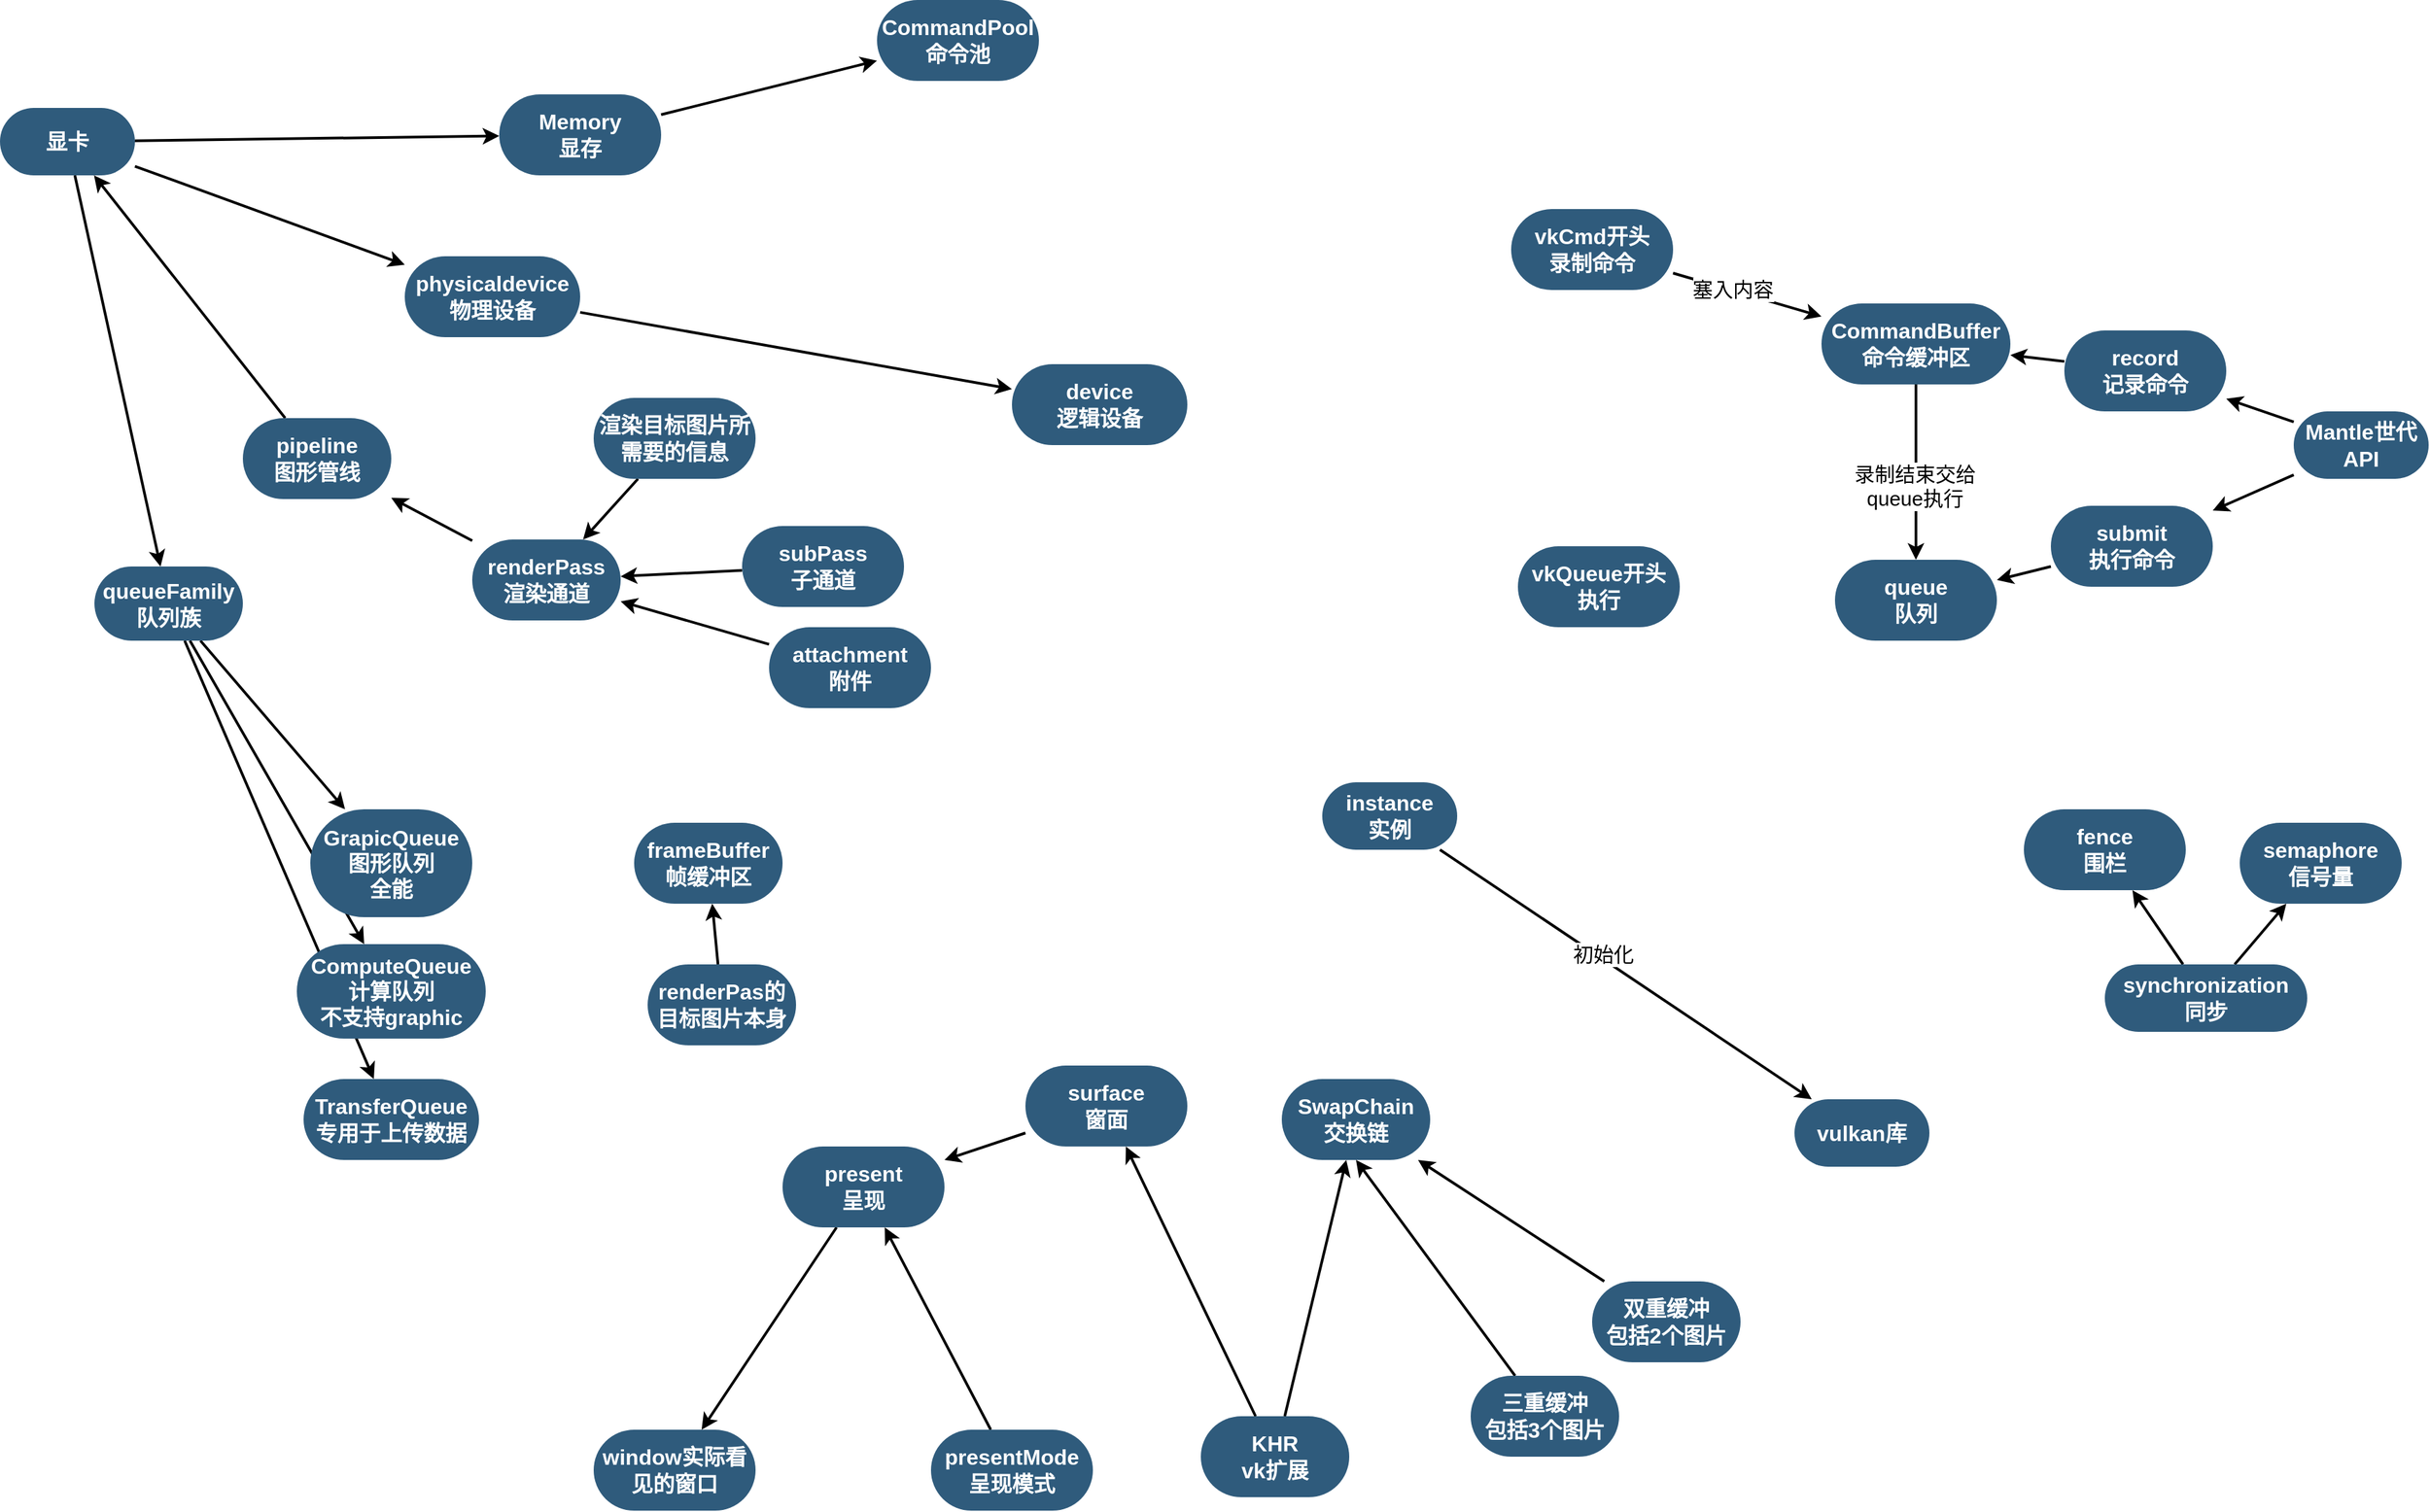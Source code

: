 <mxfile version="20.3.7" type="github">
  <diagram id="6a731a19-8d31-9384-78a2-239565b7b9f0" name="Page-1">
    <mxGraphModel dx="3271" dy="896" grid="1" gridSize="10" guides="1" tooltips="1" connect="1" arrows="1" fold="1" page="1" pageScale="1" pageWidth="1600" pageHeight="1200" background="none" math="0" shadow="0">
      <root>
        <mxCell id="0" />
        <mxCell id="1" parent="0" />
        <mxCell id="iDuYbdSP65qZyP4xK3hP-1812" style="edgeStyle=none;rounded=0;orthogonalLoop=1;jettySize=auto;html=1;strokeWidth=2;fontSize=15;" edge="1" parent="1" source="aBqu5Jw0yPGKIQ7x9k3j-1789" target="iDuYbdSP65qZyP4xK3hP-1810">
          <mxGeometry relative="1" as="geometry" />
        </mxCell>
        <mxCell id="iDuYbdSP65qZyP4xK3hP-1813" value="初始化" style="edgeLabel;html=1;align=center;verticalAlign=middle;resizable=0;points=[];fontSize=15;" vertex="1" connectable="0" parent="iDuYbdSP65qZyP4xK3hP-1812">
          <mxGeometry x="-0.137" y="3" relative="1" as="geometry">
            <mxPoint as="offset" />
          </mxGeometry>
        </mxCell>
        <mxCell id="aBqu5Jw0yPGKIQ7x9k3j-1789" value="instance&lt;br&gt;实例" style="whiteSpace=wrap;html=1;fontSize=16;fillColor=#2F5B7C;strokeColor=none;fontColor=#FFFFFF;rounded=1;shadow=0;labelBackgroundColor=none;strokeWidth=3;fontStyle=1;spacing=5;arcSize=50;" parent="1" vertex="1">
          <mxGeometry x="710" y="630" width="100" height="50" as="geometry" />
        </mxCell>
        <mxCell id="iDuYbdSP65qZyP4xK3hP-1752" value="" style="rounded=0;orthogonalLoop=1;jettySize=auto;html=1;strokeWidth=2;" edge="1" parent="1" source="iDuYbdSP65qZyP4xK3hP-1750" target="iDuYbdSP65qZyP4xK3hP-1751">
          <mxGeometry relative="1" as="geometry" />
        </mxCell>
        <mxCell id="iDuYbdSP65qZyP4xK3hP-1754" value="" style="edgeStyle=none;rounded=0;orthogonalLoop=1;jettySize=auto;html=1;strokeWidth=2;" edge="1" parent="1" source="iDuYbdSP65qZyP4xK3hP-1750" target="iDuYbdSP65qZyP4xK3hP-1753">
          <mxGeometry relative="1" as="geometry" />
        </mxCell>
        <mxCell id="iDuYbdSP65qZyP4xK3hP-1750" value="synchronization&lt;br&gt;同步" style="whiteSpace=wrap;html=1;fontSize=16;fillColor=#2F5B7C;strokeColor=none;fontColor=#FFFFFF;rounded=1;shadow=0;labelBackgroundColor=none;strokeWidth=3;fontStyle=1;spacing=5;arcSize=50;" vertex="1" parent="1">
          <mxGeometry x="1290" y="765" width="150" height="50" as="geometry" />
        </mxCell>
        <mxCell id="iDuYbdSP65qZyP4xK3hP-1751" value="fence&lt;br&gt;围栏" style="whiteSpace=wrap;html=1;fontSize=16;fillColor=#2F5B7C;strokeColor=none;fontColor=#FFFFFF;rounded=1;shadow=0;labelBackgroundColor=none;strokeWidth=3;fontStyle=1;spacing=5;arcSize=50;" vertex="1" parent="1">
          <mxGeometry x="1230" y="650" width="120" height="60" as="geometry" />
        </mxCell>
        <mxCell id="iDuYbdSP65qZyP4xK3hP-1753" value="semaphore&lt;br&gt;信号量" style="whiteSpace=wrap;html=1;fontSize=16;fillColor=#2F5B7C;strokeColor=none;fontColor=#FFFFFF;rounded=1;shadow=0;labelBackgroundColor=none;strokeWidth=3;fontStyle=1;spacing=5;arcSize=50;" vertex="1" parent="1">
          <mxGeometry x="1390" y="660" width="120" height="60" as="geometry" />
        </mxCell>
        <mxCell id="iDuYbdSP65qZyP4xK3hP-1830" style="edgeStyle=none;rounded=0;orthogonalLoop=1;jettySize=auto;html=1;strokeWidth=2;fontSize=15;" edge="1" parent="1" source="iDuYbdSP65qZyP4xK3hP-1756" target="iDuYbdSP65qZyP4xK3hP-1829">
          <mxGeometry relative="1" as="geometry" />
        </mxCell>
        <mxCell id="iDuYbdSP65qZyP4xK3hP-1756" value="physicaldevice&lt;br&gt;物理设备" style="whiteSpace=wrap;html=1;fontSize=16;fillColor=#2F5B7C;strokeColor=none;fontColor=#FFFFFF;rounded=1;shadow=0;labelBackgroundColor=none;strokeWidth=3;fontStyle=1;spacing=5;arcSize=50;" vertex="1" parent="1">
          <mxGeometry x="30" y="240" width="130" height="60" as="geometry" />
        </mxCell>
        <mxCell id="iDuYbdSP65qZyP4xK3hP-1760" value="" style="edgeStyle=none;rounded=0;orthogonalLoop=1;jettySize=auto;html=1;strokeWidth=2;" edge="1" parent="1" source="iDuYbdSP65qZyP4xK3hP-1758" target="iDuYbdSP65qZyP4xK3hP-1759">
          <mxGeometry relative="1" as="geometry" />
        </mxCell>
        <mxCell id="iDuYbdSP65qZyP4xK3hP-1762" value="" style="edgeStyle=none;rounded=0;orthogonalLoop=1;jettySize=auto;html=1;strokeWidth=2;" edge="1" parent="1" source="iDuYbdSP65qZyP4xK3hP-1758" target="iDuYbdSP65qZyP4xK3hP-1761">
          <mxGeometry relative="1" as="geometry" />
        </mxCell>
        <mxCell id="iDuYbdSP65qZyP4xK3hP-1758" value="Mantle世代API" style="whiteSpace=wrap;html=1;fontSize=16;fillColor=#2F5B7C;strokeColor=none;fontColor=#FFFFFF;rounded=1;shadow=0;labelBackgroundColor=none;strokeWidth=3;fontStyle=1;spacing=5;arcSize=50;" vertex="1" parent="1">
          <mxGeometry x="1430" y="355" width="100" height="50" as="geometry" />
        </mxCell>
        <mxCell id="iDuYbdSP65qZyP4xK3hP-1764" value="" style="edgeStyle=none;rounded=0;orthogonalLoop=1;jettySize=auto;html=1;strokeWidth=2;" edge="1" parent="1" source="iDuYbdSP65qZyP4xK3hP-1759" target="iDuYbdSP65qZyP4xK3hP-1763">
          <mxGeometry relative="1" as="geometry" />
        </mxCell>
        <mxCell id="iDuYbdSP65qZyP4xK3hP-1759" value="record&lt;br&gt;记录命令" style="whiteSpace=wrap;html=1;fontSize=16;fillColor=#2F5B7C;strokeColor=none;fontColor=#FFFFFF;rounded=1;shadow=0;labelBackgroundColor=none;strokeWidth=3;fontStyle=1;spacing=5;arcSize=50;" vertex="1" parent="1">
          <mxGeometry x="1260" y="295" width="120" height="60" as="geometry" />
        </mxCell>
        <mxCell id="iDuYbdSP65qZyP4xK3hP-1766" value="" style="edgeStyle=none;rounded=0;orthogonalLoop=1;jettySize=auto;html=1;strokeWidth=2;" edge="1" parent="1" source="iDuYbdSP65qZyP4xK3hP-1761" target="iDuYbdSP65qZyP4xK3hP-1765">
          <mxGeometry relative="1" as="geometry" />
        </mxCell>
        <mxCell id="iDuYbdSP65qZyP4xK3hP-1761" value="submit&lt;br&gt;执行命令" style="whiteSpace=wrap;html=1;fontSize=16;fillColor=#2F5B7C;strokeColor=none;fontColor=#FFFFFF;rounded=1;shadow=0;labelBackgroundColor=none;strokeWidth=3;fontStyle=1;spacing=5;arcSize=50;" vertex="1" parent="1">
          <mxGeometry x="1250" y="425" width="120" height="60" as="geometry" />
        </mxCell>
        <mxCell id="iDuYbdSP65qZyP4xK3hP-1781" style="edgeStyle=none;rounded=0;orthogonalLoop=1;jettySize=auto;html=1;fontSize=15;strokeWidth=2;" edge="1" parent="1" source="iDuYbdSP65qZyP4xK3hP-1763" target="iDuYbdSP65qZyP4xK3hP-1765">
          <mxGeometry relative="1" as="geometry" />
        </mxCell>
        <mxCell id="iDuYbdSP65qZyP4xK3hP-1782" value="录制结束交给&lt;br&gt;queue执行" style="edgeLabel;html=1;align=center;verticalAlign=middle;resizable=0;points=[];fontSize=15;" vertex="1" connectable="0" parent="iDuYbdSP65qZyP4xK3hP-1781">
          <mxGeometry x="0.156" y="-1" relative="1" as="geometry">
            <mxPoint as="offset" />
          </mxGeometry>
        </mxCell>
        <mxCell id="iDuYbdSP65qZyP4xK3hP-1763" value="CommandBuffer&lt;br&gt;命令缓冲区" style="whiteSpace=wrap;html=1;fontSize=16;fillColor=#2F5B7C;strokeColor=none;fontColor=#FFFFFF;rounded=1;shadow=0;labelBackgroundColor=none;strokeWidth=3;fontStyle=1;spacing=5;arcSize=50;" vertex="1" parent="1">
          <mxGeometry x="1080" y="275" width="140" height="60" as="geometry" />
        </mxCell>
        <mxCell id="iDuYbdSP65qZyP4xK3hP-1765" value="queue&lt;br&gt;队列" style="whiteSpace=wrap;html=1;fontSize=16;fillColor=#2F5B7C;strokeColor=none;fontColor=#FFFFFF;rounded=1;shadow=0;labelBackgroundColor=none;strokeWidth=3;fontStyle=1;spacing=5;arcSize=50;" vertex="1" parent="1">
          <mxGeometry x="1090" y="465" width="120" height="60" as="geometry" />
        </mxCell>
        <mxCell id="iDuYbdSP65qZyP4xK3hP-1771" value="" style="edgeStyle=none;rounded=0;orthogonalLoop=1;jettySize=auto;html=1;strokeWidth=2;" edge="1" parent="1" source="iDuYbdSP65qZyP4xK3hP-1767" target="iDuYbdSP65qZyP4xK3hP-1770">
          <mxGeometry relative="1" as="geometry" />
        </mxCell>
        <mxCell id="iDuYbdSP65qZyP4xK3hP-1772" style="edgeStyle=none;rounded=0;orthogonalLoop=1;jettySize=auto;html=1;strokeWidth=2;" edge="1" parent="1" source="iDuYbdSP65qZyP4xK3hP-1767" target="iDuYbdSP65qZyP4xK3hP-1768">
          <mxGeometry relative="1" as="geometry" />
        </mxCell>
        <mxCell id="iDuYbdSP65qZyP4xK3hP-1774" value="" style="edgeStyle=none;rounded=0;orthogonalLoop=1;jettySize=auto;html=1;strokeWidth=2;" edge="1" parent="1" source="iDuYbdSP65qZyP4xK3hP-1767" target="iDuYbdSP65qZyP4xK3hP-1773">
          <mxGeometry relative="1" as="geometry" />
        </mxCell>
        <mxCell id="iDuYbdSP65qZyP4xK3hP-1767" value="queueFamily&lt;br&gt;队列族" style="whiteSpace=wrap;html=1;fontSize=16;fillColor=#2F5B7C;strokeColor=none;fontColor=#FFFFFF;rounded=1;shadow=0;labelBackgroundColor=none;strokeWidth=3;fontStyle=1;spacing=5;arcSize=50;" vertex="1" parent="1">
          <mxGeometry x="-200" y="470" width="110" height="55" as="geometry" />
        </mxCell>
        <mxCell id="iDuYbdSP65qZyP4xK3hP-1768" value="GrapicQueue&lt;br&gt;图形队列&lt;br&gt;全能" style="whiteSpace=wrap;html=1;fontSize=16;fillColor=#2F5B7C;strokeColor=none;fontColor=#FFFFFF;rounded=1;shadow=0;labelBackgroundColor=none;strokeWidth=3;fontStyle=1;spacing=5;arcSize=50;" vertex="1" parent="1">
          <mxGeometry x="-40" y="650" width="120" height="80" as="geometry" />
        </mxCell>
        <mxCell id="iDuYbdSP65qZyP4xK3hP-1770" value="ComputeQueue&lt;br&gt;计算队列&lt;br&gt;不支持graphic" style="whiteSpace=wrap;html=1;fontSize=16;fillColor=#2F5B7C;strokeColor=none;fontColor=#FFFFFF;rounded=1;shadow=0;labelBackgroundColor=none;strokeWidth=3;fontStyle=1;spacing=5;arcSize=50;" vertex="1" parent="1">
          <mxGeometry x="-50" y="750" width="140" height="70" as="geometry" />
        </mxCell>
        <mxCell id="iDuYbdSP65qZyP4xK3hP-1773" value="TransferQueue&lt;br&gt;专用于上传数据" style="whiteSpace=wrap;html=1;fontSize=16;fillColor=#2F5B7C;strokeColor=none;fontColor=#FFFFFF;rounded=1;shadow=0;labelBackgroundColor=none;strokeWidth=3;fontStyle=1;spacing=5;arcSize=50;" vertex="1" parent="1">
          <mxGeometry x="-45" y="850" width="130" height="60" as="geometry" />
        </mxCell>
        <mxCell id="iDuYbdSP65qZyP4xK3hP-1779" style="edgeStyle=none;rounded=0;orthogonalLoop=1;jettySize=auto;html=1;strokeWidth=2;" edge="1" parent="1" source="iDuYbdSP65qZyP4xK3hP-1775" target="iDuYbdSP65qZyP4xK3hP-1763">
          <mxGeometry relative="1" as="geometry" />
        </mxCell>
        <mxCell id="iDuYbdSP65qZyP4xK3hP-1780" value="塞入内容" style="edgeLabel;html=1;align=center;verticalAlign=middle;resizable=0;points=[];fontSize=15;" vertex="1" connectable="0" parent="iDuYbdSP65qZyP4xK3hP-1779">
          <mxGeometry x="-0.218" y="1" relative="1" as="geometry">
            <mxPoint as="offset" />
          </mxGeometry>
        </mxCell>
        <mxCell id="iDuYbdSP65qZyP4xK3hP-1775" value="vkCmd开头&lt;br&gt;录制命令" style="whiteSpace=wrap;html=1;fontSize=16;fillColor=#2F5B7C;strokeColor=none;fontColor=#FFFFFF;rounded=1;shadow=0;labelBackgroundColor=none;strokeWidth=3;fontStyle=1;spacing=5;arcSize=50;" vertex="1" parent="1">
          <mxGeometry x="850" y="205" width="120" height="60" as="geometry" />
        </mxCell>
        <mxCell id="iDuYbdSP65qZyP4xK3hP-1777" value="vkQueue开头&lt;br&gt;执行" style="whiteSpace=wrap;html=1;fontSize=16;fillColor=#2F5B7C;strokeColor=none;fontColor=#FFFFFF;rounded=1;shadow=0;labelBackgroundColor=none;strokeWidth=3;fontStyle=1;spacing=5;arcSize=50;" vertex="1" parent="1">
          <mxGeometry x="855" y="455" width="120" height="60" as="geometry" />
        </mxCell>
        <mxCell id="iDuYbdSP65qZyP4xK3hP-1784" style="edgeStyle=none;rounded=0;orthogonalLoop=1;jettySize=auto;html=1;fontSize=15;strokeWidth=2;" edge="1" parent="1" source="iDuYbdSP65qZyP4xK3hP-1783" target="iDuYbdSP65qZyP4xK3hP-1756">
          <mxGeometry relative="1" as="geometry" />
        </mxCell>
        <mxCell id="iDuYbdSP65qZyP4xK3hP-1787" value="" style="edgeStyle=none;rounded=0;orthogonalLoop=1;jettySize=auto;html=1;fontSize=15;strokeWidth=2;" edge="1" parent="1" source="iDuYbdSP65qZyP4xK3hP-1783" target="iDuYbdSP65qZyP4xK3hP-1786">
          <mxGeometry relative="1" as="geometry" />
        </mxCell>
        <mxCell id="iDuYbdSP65qZyP4xK3hP-1818" style="edgeStyle=none;rounded=0;orthogonalLoop=1;jettySize=auto;html=1;strokeWidth=2;fontSize=15;" edge="1" parent="1" source="iDuYbdSP65qZyP4xK3hP-1783" target="iDuYbdSP65qZyP4xK3hP-1767">
          <mxGeometry relative="1" as="geometry" />
        </mxCell>
        <mxCell id="iDuYbdSP65qZyP4xK3hP-1783" value="显卡" style="whiteSpace=wrap;html=1;fontSize=16;fillColor=#2F5B7C;strokeColor=none;fontColor=#FFFFFF;rounded=1;shadow=0;labelBackgroundColor=none;strokeWidth=3;fontStyle=1;spacing=5;arcSize=50;" vertex="1" parent="1">
          <mxGeometry x="-270" y="130" width="100" height="50" as="geometry" />
        </mxCell>
        <mxCell id="iDuYbdSP65qZyP4xK3hP-1805" value="" style="edgeStyle=none;rounded=0;orthogonalLoop=1;jettySize=auto;html=1;strokeWidth=2;fontSize=15;" edge="1" parent="1" source="iDuYbdSP65qZyP4xK3hP-1786" target="iDuYbdSP65qZyP4xK3hP-1804">
          <mxGeometry relative="1" as="geometry" />
        </mxCell>
        <mxCell id="iDuYbdSP65qZyP4xK3hP-1786" value="Memory&lt;br&gt;显存" style="whiteSpace=wrap;html=1;fontSize=16;fillColor=#2F5B7C;strokeColor=none;fontColor=#FFFFFF;rounded=1;shadow=0;labelBackgroundColor=none;strokeWidth=3;fontStyle=1;spacing=5;arcSize=50;" vertex="1" parent="1">
          <mxGeometry x="100" y="120" width="120" height="60" as="geometry" />
        </mxCell>
        <mxCell id="iDuYbdSP65qZyP4xK3hP-1790" style="edgeStyle=none;rounded=0;orthogonalLoop=1;jettySize=auto;html=1;fontSize=15;strokeWidth=2;" edge="1" parent="1" source="iDuYbdSP65qZyP4xK3hP-1789" target="iDuYbdSP65qZyP4xK3hP-1783">
          <mxGeometry relative="1" as="geometry" />
        </mxCell>
        <mxCell id="iDuYbdSP65qZyP4xK3hP-1789" value="pipeline&lt;br&gt;图形管线" style="whiteSpace=wrap;html=1;fontSize=16;fillColor=#2F5B7C;strokeColor=none;fontColor=#FFFFFF;rounded=1;shadow=0;labelBackgroundColor=none;strokeWidth=3;fontStyle=1;spacing=5;arcSize=50;" vertex="1" parent="1">
          <mxGeometry x="-90" y="360" width="110" height="60" as="geometry" />
        </mxCell>
        <mxCell id="iDuYbdSP65qZyP4xK3hP-1792" style="edgeStyle=none;rounded=0;orthogonalLoop=1;jettySize=auto;html=1;fontSize=15;strokeWidth=2;" edge="1" parent="1" source="iDuYbdSP65qZyP4xK3hP-1791" target="iDuYbdSP65qZyP4xK3hP-1789">
          <mxGeometry relative="1" as="geometry" />
        </mxCell>
        <mxCell id="iDuYbdSP65qZyP4xK3hP-1791" value="renderPass&lt;br&gt;渲染通道" style="whiteSpace=wrap;html=1;fontSize=16;fillColor=#2F5B7C;strokeColor=none;fontColor=#FFFFFF;rounded=1;shadow=0;labelBackgroundColor=none;strokeWidth=3;fontStyle=1;spacing=5;arcSize=50;" vertex="1" parent="1">
          <mxGeometry x="80" y="450" width="110" height="60" as="geometry" />
        </mxCell>
        <mxCell id="iDuYbdSP65qZyP4xK3hP-1794" style="edgeStyle=none;rounded=0;orthogonalLoop=1;jettySize=auto;html=1;strokeWidth=2;fontSize=15;" edge="1" parent="1" source="iDuYbdSP65qZyP4xK3hP-1793" target="iDuYbdSP65qZyP4xK3hP-1791">
          <mxGeometry relative="1" as="geometry" />
        </mxCell>
        <mxCell id="iDuYbdSP65qZyP4xK3hP-1793" value="渲染目标图片所需要的信息" style="whiteSpace=wrap;html=1;fontSize=16;fillColor=#2F5B7C;strokeColor=none;fontColor=#FFFFFF;rounded=1;shadow=0;labelBackgroundColor=none;strokeWidth=3;fontStyle=1;spacing=5;arcSize=50;" vertex="1" parent="1">
          <mxGeometry x="170" y="345" width="120" height="60" as="geometry" />
        </mxCell>
        <mxCell id="iDuYbdSP65qZyP4xK3hP-1795" value="frameBuffer&lt;br&gt;帧缓冲区" style="whiteSpace=wrap;html=1;fontSize=16;fillColor=#2F5B7C;strokeColor=none;fontColor=#FFFFFF;rounded=1;shadow=0;labelBackgroundColor=none;strokeWidth=3;fontStyle=1;spacing=5;arcSize=50;" vertex="1" parent="1">
          <mxGeometry x="200" y="660" width="110" height="60" as="geometry" />
        </mxCell>
        <mxCell id="iDuYbdSP65qZyP4xK3hP-1797" style="edgeStyle=none;rounded=0;orthogonalLoop=1;jettySize=auto;html=1;strokeWidth=2;fontSize=15;" edge="1" parent="1" source="iDuYbdSP65qZyP4xK3hP-1796" target="iDuYbdSP65qZyP4xK3hP-1795">
          <mxGeometry relative="1" as="geometry" />
        </mxCell>
        <mxCell id="iDuYbdSP65qZyP4xK3hP-1796" value="renderPas的&lt;br&gt;目标图片本身" style="whiteSpace=wrap;html=1;fontSize=16;fillColor=#2F5B7C;strokeColor=none;fontColor=#FFFFFF;rounded=1;shadow=0;labelBackgroundColor=none;strokeWidth=3;fontStyle=1;spacing=5;arcSize=50;" vertex="1" parent="1">
          <mxGeometry x="210" y="765" width="110" height="60" as="geometry" />
        </mxCell>
        <mxCell id="iDuYbdSP65qZyP4xK3hP-1798" value="SwapChain&lt;br&gt;交换链" style="whiteSpace=wrap;html=1;fontSize=16;fillColor=#2F5B7C;strokeColor=none;fontColor=#FFFFFF;rounded=1;shadow=0;labelBackgroundColor=none;strokeWidth=3;fontStyle=1;spacing=5;arcSize=50;" vertex="1" parent="1">
          <mxGeometry x="680" y="850" width="110" height="60" as="geometry" />
        </mxCell>
        <mxCell id="iDuYbdSP65qZyP4xK3hP-1800" style="edgeStyle=none;rounded=0;orthogonalLoop=1;jettySize=auto;html=1;entryX=0.5;entryY=1;entryDx=0;entryDy=0;strokeWidth=2;fontSize=15;" edge="1" parent="1" source="iDuYbdSP65qZyP4xK3hP-1799" target="iDuYbdSP65qZyP4xK3hP-1798">
          <mxGeometry relative="1" as="geometry" />
        </mxCell>
        <mxCell id="iDuYbdSP65qZyP4xK3hP-1799" value="三重缓冲&lt;br&gt;包括3个图片" style="whiteSpace=wrap;html=1;fontSize=16;fillColor=#2F5B7C;strokeColor=none;fontColor=#FFFFFF;rounded=1;shadow=0;labelBackgroundColor=none;strokeWidth=3;fontStyle=1;spacing=5;arcSize=50;" vertex="1" parent="1">
          <mxGeometry x="820" y="1070" width="110" height="60" as="geometry" />
        </mxCell>
        <mxCell id="iDuYbdSP65qZyP4xK3hP-1802" style="edgeStyle=none;rounded=0;orthogonalLoop=1;jettySize=auto;html=1;strokeWidth=2;fontSize=15;" edge="1" parent="1" source="iDuYbdSP65qZyP4xK3hP-1801" target="iDuYbdSP65qZyP4xK3hP-1798">
          <mxGeometry relative="1" as="geometry" />
        </mxCell>
        <mxCell id="iDuYbdSP65qZyP4xK3hP-1801" value="双重缓冲&lt;br&gt;包括2个图片" style="whiteSpace=wrap;html=1;fontSize=16;fillColor=#2F5B7C;strokeColor=none;fontColor=#FFFFFF;rounded=1;shadow=0;labelBackgroundColor=none;strokeWidth=3;fontStyle=1;spacing=5;arcSize=50;" vertex="1" parent="1">
          <mxGeometry x="910" y="1000" width="110" height="60" as="geometry" />
        </mxCell>
        <mxCell id="iDuYbdSP65qZyP4xK3hP-1804" value="CommandPool&lt;br&gt;命令池" style="whiteSpace=wrap;html=1;fontSize=16;fillColor=#2F5B7C;strokeColor=none;fontColor=#FFFFFF;rounded=1;shadow=0;labelBackgroundColor=none;strokeWidth=3;fontStyle=1;spacing=5;arcSize=50;" vertex="1" parent="1">
          <mxGeometry x="380" y="50" width="120" height="60" as="geometry" />
        </mxCell>
        <mxCell id="iDuYbdSP65qZyP4xK3hP-1807" style="edgeStyle=none;rounded=0;orthogonalLoop=1;jettySize=auto;html=1;strokeWidth=2;fontSize=15;" edge="1" parent="1" source="iDuYbdSP65qZyP4xK3hP-1806" target="iDuYbdSP65qZyP4xK3hP-1798">
          <mxGeometry relative="1" as="geometry" />
        </mxCell>
        <mxCell id="iDuYbdSP65qZyP4xK3hP-1809" value="" style="edgeStyle=none;rounded=0;orthogonalLoop=1;jettySize=auto;html=1;strokeWidth=2;fontSize=15;" edge="1" parent="1" source="iDuYbdSP65qZyP4xK3hP-1806" target="iDuYbdSP65qZyP4xK3hP-1808">
          <mxGeometry relative="1" as="geometry" />
        </mxCell>
        <mxCell id="iDuYbdSP65qZyP4xK3hP-1806" value="KHR&lt;br&gt;vk扩展" style="whiteSpace=wrap;html=1;fontSize=16;fillColor=#2F5B7C;strokeColor=none;fontColor=#FFFFFF;rounded=1;shadow=0;labelBackgroundColor=none;strokeWidth=3;fontStyle=1;spacing=5;arcSize=50;" vertex="1" parent="1">
          <mxGeometry x="620" y="1100" width="110" height="60" as="geometry" />
        </mxCell>
        <mxCell id="iDuYbdSP65qZyP4xK3hP-1820" style="edgeStyle=none;rounded=0;orthogonalLoop=1;jettySize=auto;html=1;strokeWidth=2;fontSize=15;" edge="1" parent="1" source="iDuYbdSP65qZyP4xK3hP-1808" target="iDuYbdSP65qZyP4xK3hP-1819">
          <mxGeometry relative="1" as="geometry" />
        </mxCell>
        <mxCell id="iDuYbdSP65qZyP4xK3hP-1808" value="surface&lt;br&gt;窗面" style="whiteSpace=wrap;html=1;fontSize=16;fillColor=#2F5B7C;strokeColor=none;fontColor=#FFFFFF;rounded=1;shadow=0;labelBackgroundColor=none;strokeWidth=3;fontStyle=1;spacing=5;arcSize=50;" vertex="1" parent="1">
          <mxGeometry x="490" y="840" width="120" height="60" as="geometry" />
        </mxCell>
        <mxCell id="iDuYbdSP65qZyP4xK3hP-1810" value="vulkan库" style="whiteSpace=wrap;html=1;fontSize=16;fillColor=#2F5B7C;strokeColor=none;fontColor=#FFFFFF;rounded=1;shadow=0;labelBackgroundColor=none;strokeWidth=3;fontStyle=1;spacing=5;arcSize=50;" vertex="1" parent="1">
          <mxGeometry x="1060" y="865" width="100" height="50" as="geometry" />
        </mxCell>
        <mxCell id="iDuYbdSP65qZyP4xK3hP-1814" value="window实际看见的窗口" style="whiteSpace=wrap;html=1;fontSize=16;fillColor=#2F5B7C;strokeColor=none;fontColor=#FFFFFF;rounded=1;shadow=0;labelBackgroundColor=none;strokeWidth=3;fontStyle=1;spacing=5;arcSize=50;" vertex="1" parent="1">
          <mxGeometry x="170" y="1110" width="120" height="60" as="geometry" />
        </mxCell>
        <mxCell id="iDuYbdSP65qZyP4xK3hP-1821" style="edgeStyle=none;rounded=0;orthogonalLoop=1;jettySize=auto;html=1;strokeWidth=2;fontSize=15;" edge="1" parent="1" source="iDuYbdSP65qZyP4xK3hP-1819" target="iDuYbdSP65qZyP4xK3hP-1814">
          <mxGeometry relative="1" as="geometry" />
        </mxCell>
        <mxCell id="iDuYbdSP65qZyP4xK3hP-1819" value="present&lt;br&gt;呈现" style="whiteSpace=wrap;html=1;fontSize=16;fillColor=#2F5B7C;strokeColor=none;fontColor=#FFFFFF;rounded=1;shadow=0;labelBackgroundColor=none;strokeWidth=3;fontStyle=1;spacing=5;arcSize=50;" vertex="1" parent="1">
          <mxGeometry x="310" y="900" width="120" height="60" as="geometry" />
        </mxCell>
        <mxCell id="iDuYbdSP65qZyP4xK3hP-1824" style="edgeStyle=none;rounded=0;orthogonalLoop=1;jettySize=auto;html=1;strokeWidth=2;fontSize=15;" edge="1" parent="1" source="iDuYbdSP65qZyP4xK3hP-1823" target="iDuYbdSP65qZyP4xK3hP-1819">
          <mxGeometry relative="1" as="geometry" />
        </mxCell>
        <mxCell id="iDuYbdSP65qZyP4xK3hP-1823" value="presentMode&lt;br&gt;呈现模式" style="whiteSpace=wrap;html=1;fontSize=16;fillColor=#2F5B7C;strokeColor=none;fontColor=#FFFFFF;rounded=1;shadow=0;labelBackgroundColor=none;strokeWidth=3;fontStyle=1;spacing=5;arcSize=50;" vertex="1" parent="1">
          <mxGeometry x="420" y="1110" width="120" height="60" as="geometry" />
        </mxCell>
        <mxCell id="iDuYbdSP65qZyP4xK3hP-1826" style="edgeStyle=none;rounded=0;orthogonalLoop=1;jettySize=auto;html=1;strokeWidth=2;fontSize=15;" edge="1" parent="1" source="iDuYbdSP65qZyP4xK3hP-1825" target="iDuYbdSP65qZyP4xK3hP-1791">
          <mxGeometry relative="1" as="geometry" />
        </mxCell>
        <mxCell id="iDuYbdSP65qZyP4xK3hP-1825" value="subPass&lt;br&gt;子通道" style="whiteSpace=wrap;html=1;fontSize=16;fillColor=#2F5B7C;strokeColor=none;fontColor=#FFFFFF;rounded=1;shadow=0;labelBackgroundColor=none;strokeWidth=3;fontStyle=1;spacing=5;arcSize=50;" vertex="1" parent="1">
          <mxGeometry x="280" y="440" width="120" height="60" as="geometry" />
        </mxCell>
        <mxCell id="iDuYbdSP65qZyP4xK3hP-1828" style="edgeStyle=none;rounded=0;orthogonalLoop=1;jettySize=auto;html=1;strokeWidth=2;fontSize=15;" edge="1" parent="1" source="iDuYbdSP65qZyP4xK3hP-1827" target="iDuYbdSP65qZyP4xK3hP-1791">
          <mxGeometry relative="1" as="geometry" />
        </mxCell>
        <mxCell id="iDuYbdSP65qZyP4xK3hP-1827" value="attachment&lt;br&gt;附件" style="whiteSpace=wrap;html=1;fontSize=16;fillColor=#2F5B7C;strokeColor=none;fontColor=#FFFFFF;rounded=1;shadow=0;labelBackgroundColor=none;strokeWidth=3;fontStyle=1;spacing=5;arcSize=50;" vertex="1" parent="1">
          <mxGeometry x="300" y="515" width="120" height="60" as="geometry" />
        </mxCell>
        <mxCell id="iDuYbdSP65qZyP4xK3hP-1829" value="device&lt;br&gt;逻辑设备" style="whiteSpace=wrap;html=1;fontSize=16;fillColor=#2F5B7C;strokeColor=none;fontColor=#FFFFFF;rounded=1;shadow=0;labelBackgroundColor=none;strokeWidth=3;fontStyle=1;spacing=5;arcSize=50;" vertex="1" parent="1">
          <mxGeometry x="480" y="320" width="130" height="60" as="geometry" />
        </mxCell>
      </root>
    </mxGraphModel>
  </diagram>
</mxfile>
